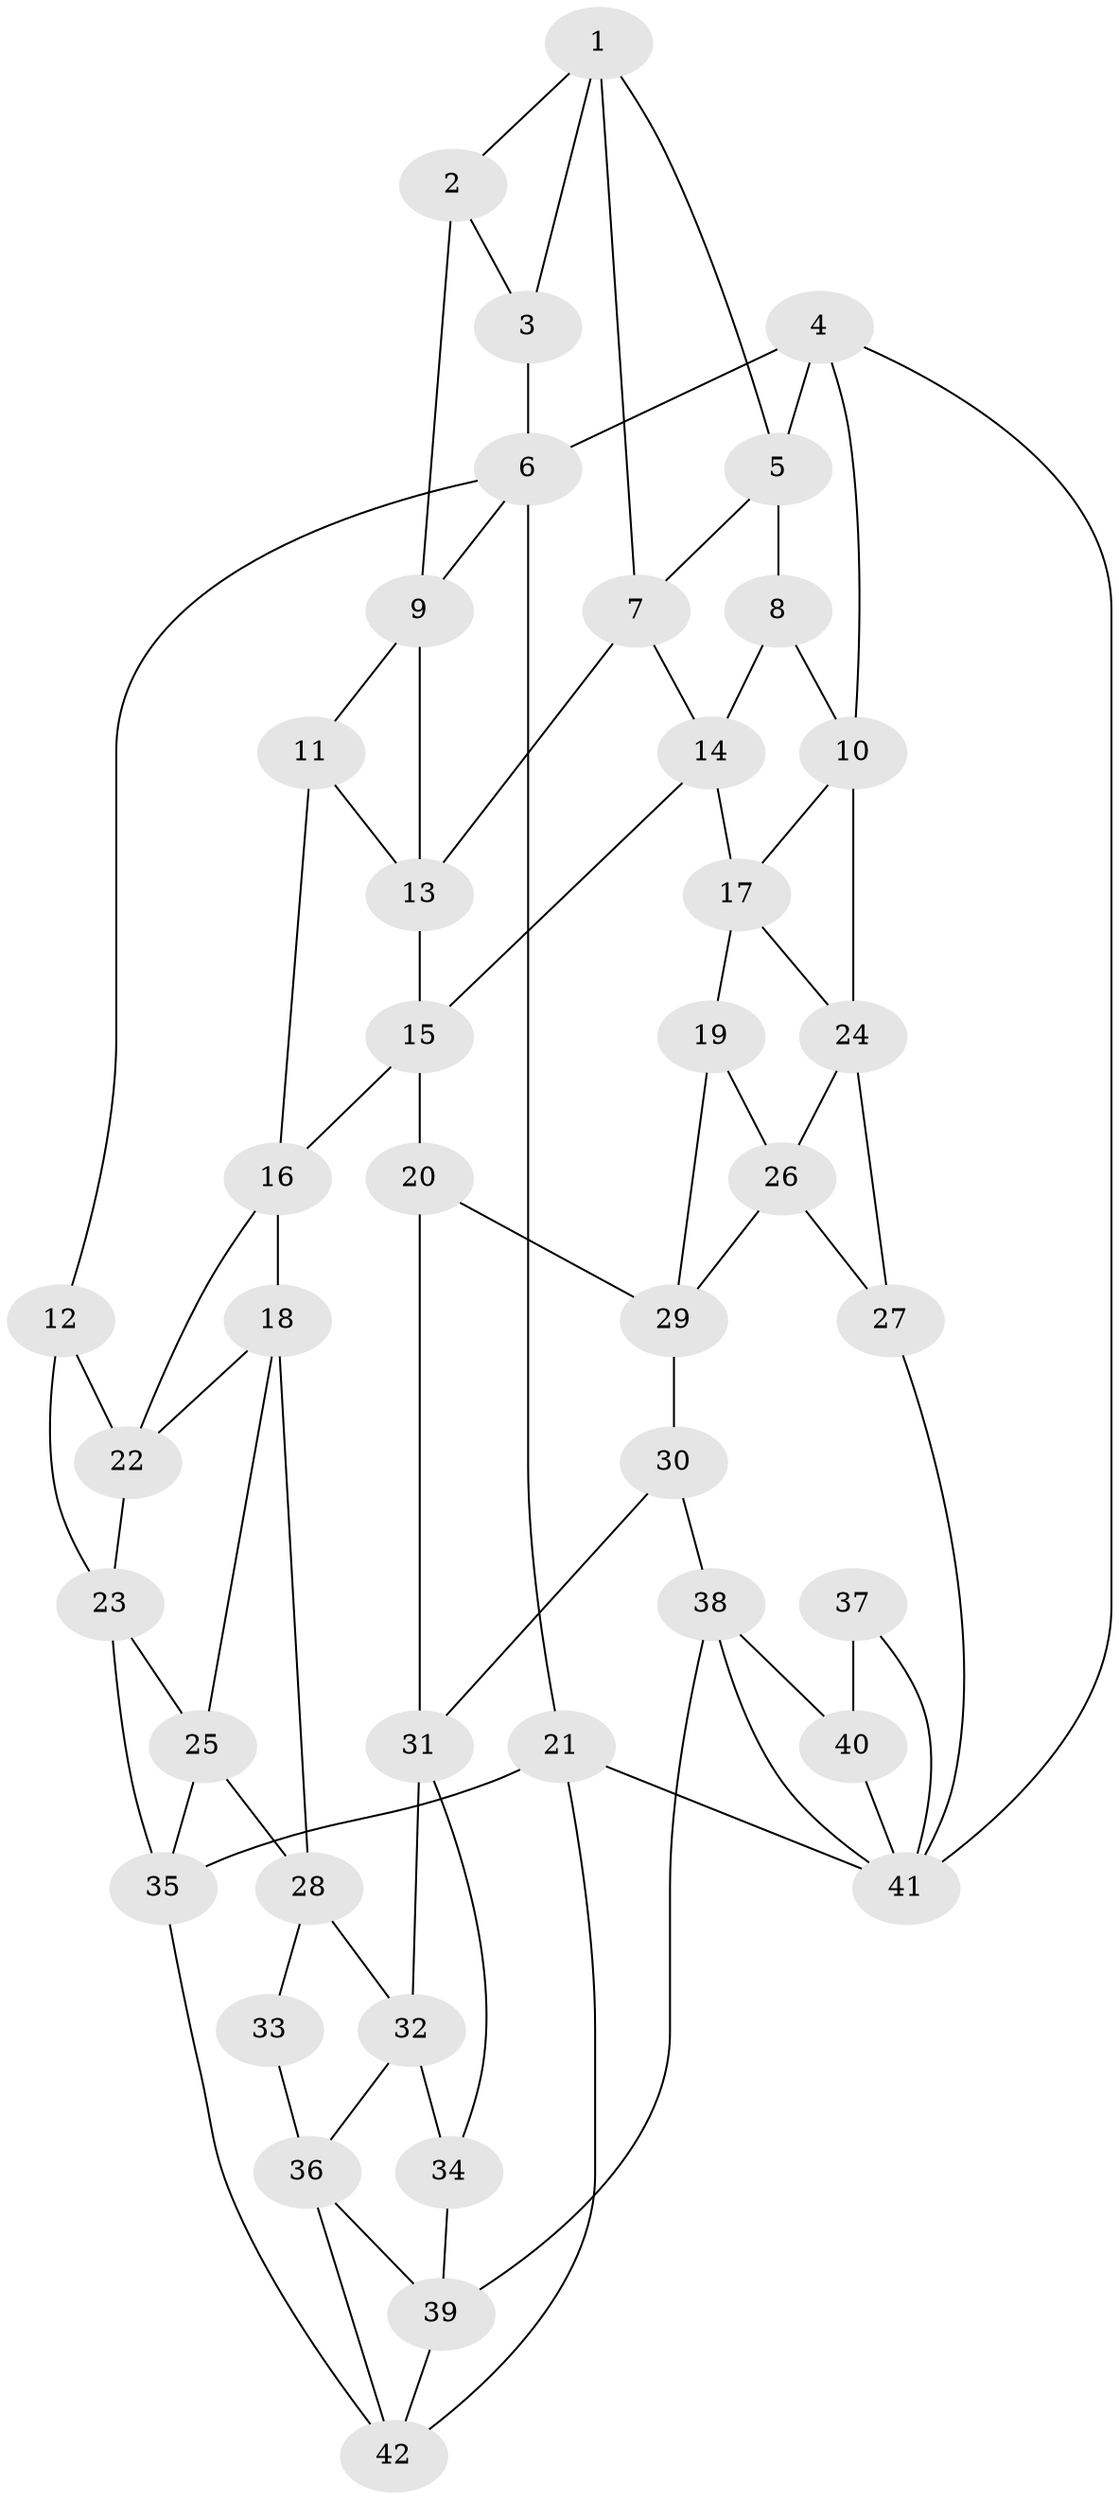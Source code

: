 // original degree distribution, {3: 0.03571428571428571, 5: 0.5357142857142857, 4: 0.21428571428571427, 6: 0.21428571428571427}
// Generated by graph-tools (version 1.1) at 2025/03/03/09/25 03:03:22]
// undirected, 42 vertices, 78 edges
graph export_dot {
graph [start="1"]
  node [color=gray90,style=filled];
  1;
  2;
  3;
  4;
  5;
  6;
  7;
  8;
  9;
  10;
  11;
  12;
  13;
  14;
  15;
  16;
  17;
  18;
  19;
  20;
  21;
  22;
  23;
  24;
  25;
  26;
  27;
  28;
  29;
  30;
  31;
  32;
  33;
  34;
  35;
  36;
  37;
  38;
  39;
  40;
  41;
  42;
  1 -- 2 [weight=1.0];
  1 -- 3 [weight=1.0];
  1 -- 5 [weight=1.0];
  1 -- 7 [weight=1.0];
  2 -- 3 [weight=1.0];
  2 -- 9 [weight=1.0];
  3 -- 6 [weight=2.0];
  4 -- 5 [weight=2.0];
  4 -- 6 [weight=1.0];
  4 -- 10 [weight=1.0];
  4 -- 41 [weight=1.0];
  5 -- 7 [weight=1.0];
  5 -- 8 [weight=2.0];
  6 -- 9 [weight=1.0];
  6 -- 12 [weight=1.0];
  6 -- 21 [weight=1.0];
  7 -- 13 [weight=1.0];
  7 -- 14 [weight=1.0];
  8 -- 10 [weight=1.0];
  8 -- 14 [weight=1.0];
  9 -- 11 [weight=1.0];
  9 -- 13 [weight=1.0];
  10 -- 17 [weight=1.0];
  10 -- 24 [weight=1.0];
  11 -- 13 [weight=1.0];
  11 -- 16 [weight=1.0];
  12 -- 22 [weight=1.0];
  12 -- 23 [weight=1.0];
  13 -- 15 [weight=1.0];
  14 -- 15 [weight=1.0];
  14 -- 17 [weight=1.0];
  15 -- 16 [weight=1.0];
  15 -- 20 [weight=1.0];
  16 -- 18 [weight=1.0];
  16 -- 22 [weight=1.0];
  17 -- 19 [weight=1.0];
  17 -- 24 [weight=1.0];
  18 -- 22 [weight=1.0];
  18 -- 25 [weight=1.0];
  18 -- 28 [weight=1.0];
  19 -- 26 [weight=1.0];
  19 -- 29 [weight=1.0];
  20 -- 29 [weight=1.0];
  20 -- 31 [weight=1.0];
  21 -- 35 [weight=1.0];
  21 -- 41 [weight=1.0];
  21 -- 42 [weight=1.0];
  22 -- 23 [weight=1.0];
  23 -- 25 [weight=1.0];
  23 -- 35 [weight=1.0];
  24 -- 26 [weight=1.0];
  24 -- 27 [weight=1.0];
  25 -- 28 [weight=1.0];
  25 -- 35 [weight=1.0];
  26 -- 27 [weight=1.0];
  26 -- 29 [weight=1.0];
  27 -- 41 [weight=1.0];
  28 -- 32 [weight=1.0];
  28 -- 33 [weight=1.0];
  29 -- 30 [weight=1.0];
  30 -- 31 [weight=1.0];
  30 -- 38 [weight=1.0];
  31 -- 32 [weight=1.0];
  31 -- 34 [weight=1.0];
  32 -- 34 [weight=1.0];
  32 -- 36 [weight=1.0];
  33 -- 36 [weight=2.0];
  34 -- 39 [weight=1.0];
  35 -- 42 [weight=1.0];
  36 -- 39 [weight=1.0];
  36 -- 42 [weight=1.0];
  37 -- 40 [weight=2.0];
  37 -- 41 [weight=1.0];
  38 -- 39 [weight=1.0];
  38 -- 40 [weight=1.0];
  38 -- 41 [weight=1.0];
  39 -- 42 [weight=1.0];
  40 -- 41 [weight=1.0];
}
